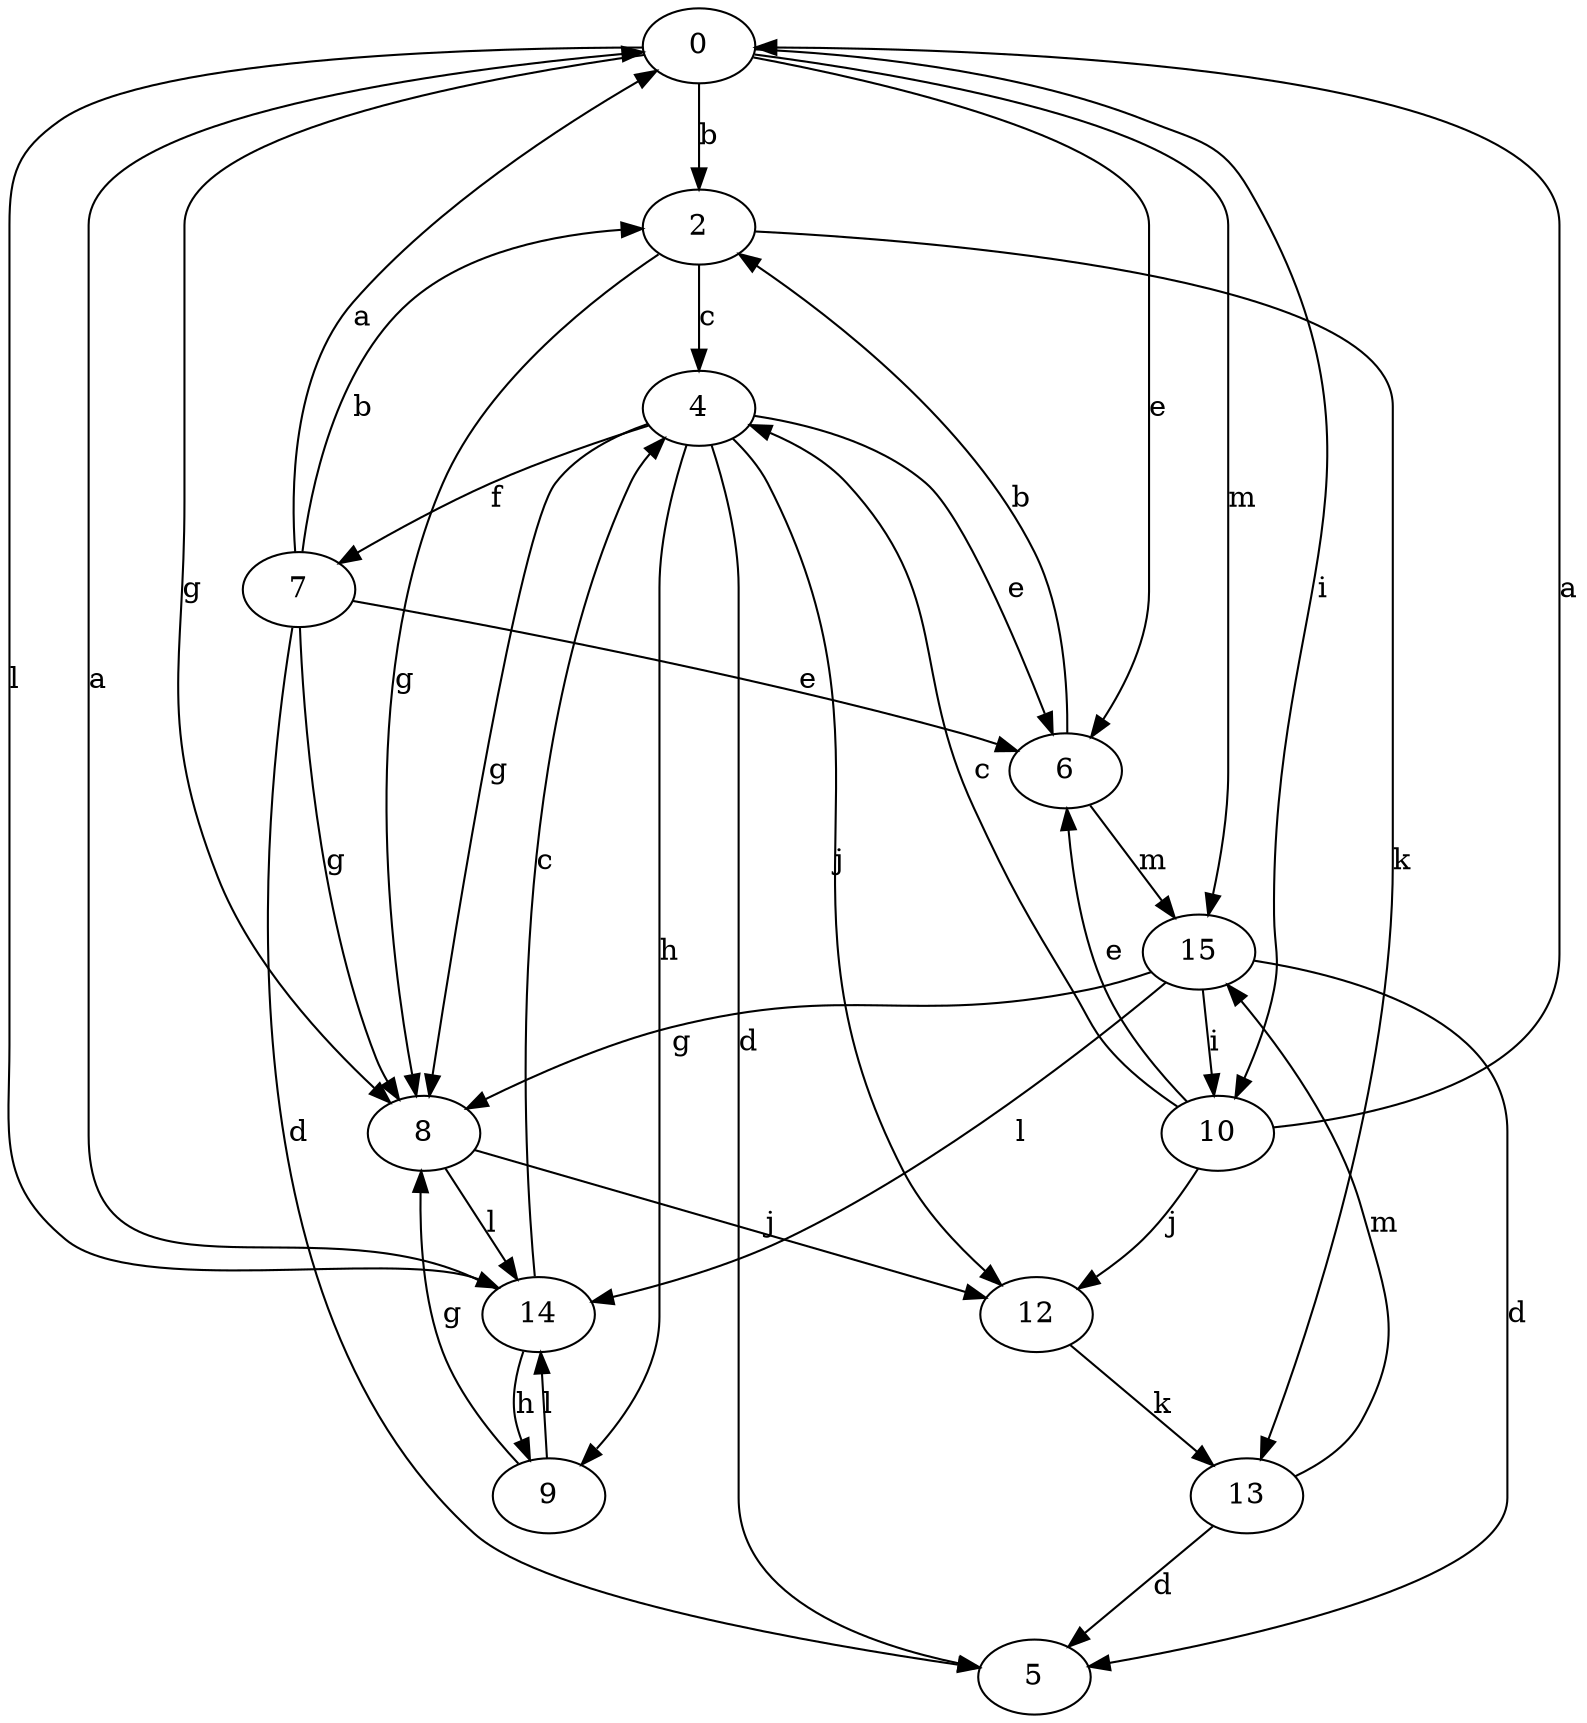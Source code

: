 strict digraph  {
0;
2;
4;
5;
6;
7;
8;
9;
10;
12;
13;
14;
15;
0 -> 2  [label=b];
0 -> 6  [label=e];
0 -> 8  [label=g];
0 -> 10  [label=i];
0 -> 14  [label=l];
0 -> 15  [label=m];
2 -> 4  [label=c];
2 -> 8  [label=g];
2 -> 13  [label=k];
4 -> 5  [label=d];
4 -> 6  [label=e];
4 -> 7  [label=f];
4 -> 8  [label=g];
4 -> 9  [label=h];
4 -> 12  [label=j];
6 -> 2  [label=b];
6 -> 15  [label=m];
7 -> 0  [label=a];
7 -> 2  [label=b];
7 -> 5  [label=d];
7 -> 6  [label=e];
7 -> 8  [label=g];
8 -> 12  [label=j];
8 -> 14  [label=l];
9 -> 8  [label=g];
9 -> 14  [label=l];
10 -> 0  [label=a];
10 -> 4  [label=c];
10 -> 6  [label=e];
10 -> 12  [label=j];
12 -> 13  [label=k];
13 -> 5  [label=d];
13 -> 15  [label=m];
14 -> 0  [label=a];
14 -> 4  [label=c];
14 -> 9  [label=h];
15 -> 5  [label=d];
15 -> 8  [label=g];
15 -> 10  [label=i];
15 -> 14  [label=l];
}
